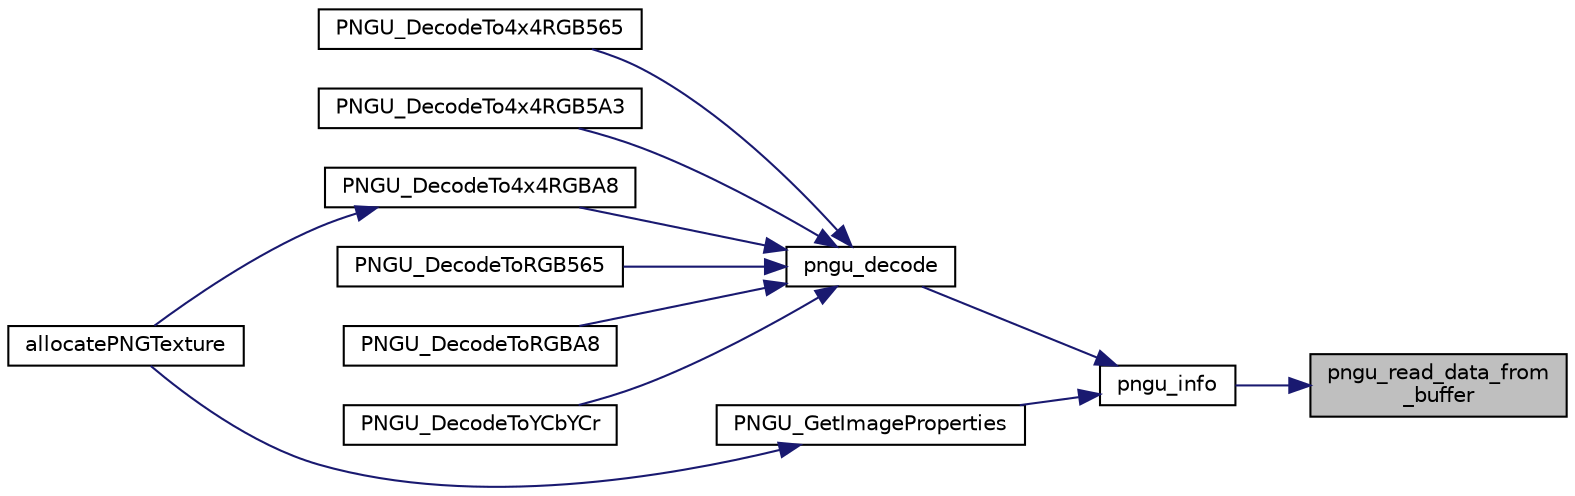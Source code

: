 digraph "pngu_read_data_from_buffer"
{
 // LATEX_PDF_SIZE
  edge [fontname="Helvetica",fontsize="10",labelfontname="Helvetica",labelfontsize="10"];
  node [fontname="Helvetica",fontsize="10",shape=record];
  rankdir="RL";
  Node1 [label="pngu_read_data_from\l_buffer",height=0.2,width=0.4,color="black", fillcolor="grey75", style="filled", fontcolor="black",tooltip=" "];
  Node1 -> Node2 [dir="back",color="midnightblue",fontsize="10",style="solid"];
  Node2 [label="pngu_info",height=0.2,width=0.4,color="black", fillcolor="white", style="filled",URL="$pngu_8c.html#a3a12e3ae65a7ffd28ccd0a1473d6f4aa",tooltip=" "];
  Node2 -> Node3 [dir="back",color="midnightblue",fontsize="10",style="solid"];
  Node3 [label="pngu_decode",height=0.2,width=0.4,color="black", fillcolor="white", style="filled",URL="$pngu_8c.html#aa2f96f225bd715033eb4aa481f45b500",tooltip=" "];
  Node3 -> Node4 [dir="back",color="midnightblue",fontsize="10",style="solid"];
  Node4 [label="PNGU_DecodeTo4x4RGB565",height=0.2,width=0.4,color="black", fillcolor="white", style="filled",URL="$pngu_8c.html#ad1eacbbb449f3bfef1afeafb3f70b3bd",tooltip=" "];
  Node3 -> Node5 [dir="back",color="midnightblue",fontsize="10",style="solid"];
  Node5 [label="PNGU_DecodeTo4x4RGB5A3",height=0.2,width=0.4,color="black", fillcolor="white", style="filled",URL="$pngu_8c.html#a52df1b9aa4d2a806b2c34ca8fcd3865f",tooltip=" "];
  Node3 -> Node6 [dir="back",color="midnightblue",fontsize="10",style="solid"];
  Node6 [label="PNGU_DecodeTo4x4RGBA8",height=0.2,width=0.4,color="black", fillcolor="white", style="filled",URL="$pngu_8c.html#a23c5c1c50cc3a7dcb9a020f12855b70d",tooltip=" "];
  Node6 -> Node7 [dir="back",color="midnightblue",fontsize="10",style="solid"];
  Node7 [label="allocatePNGTexture",height=0.2,width=0.4,color="black", fillcolor="white", style="filled",URL="$_gx_graphics_8cpp.html#a502be3d37f61d6e88ef6ebf05bba9d5a",tooltip=" "];
  Node3 -> Node8 [dir="back",color="midnightblue",fontsize="10",style="solid"];
  Node8 [label="PNGU_DecodeToRGB565",height=0.2,width=0.4,color="black", fillcolor="white", style="filled",URL="$pngu_8c.html#a12cb78b5948101e8bb8382cf75e32c9b",tooltip=" "];
  Node3 -> Node9 [dir="back",color="midnightblue",fontsize="10",style="solid"];
  Node9 [label="PNGU_DecodeToRGBA8",height=0.2,width=0.4,color="black", fillcolor="white", style="filled",URL="$pngu_8c.html#a20a3577c489233cffab341008136d265",tooltip=" "];
  Node3 -> Node10 [dir="back",color="midnightblue",fontsize="10",style="solid"];
  Node10 [label="PNGU_DecodeToYCbYCr",height=0.2,width=0.4,color="black", fillcolor="white", style="filled",URL="$pngu_8c.html#a7c9d230223a28ee6658c1777fd918e0b",tooltip=" "];
  Node2 -> Node11 [dir="back",color="midnightblue",fontsize="10",style="solid"];
  Node11 [label="PNGU_GetImageProperties",height=0.2,width=0.4,color="black", fillcolor="white", style="filled",URL="$pngu_8c.html#a77398ea67d8889ec52590f6015e2fb70",tooltip=" "];
  Node11 -> Node7 [dir="back",color="midnightblue",fontsize="10",style="solid"];
}
